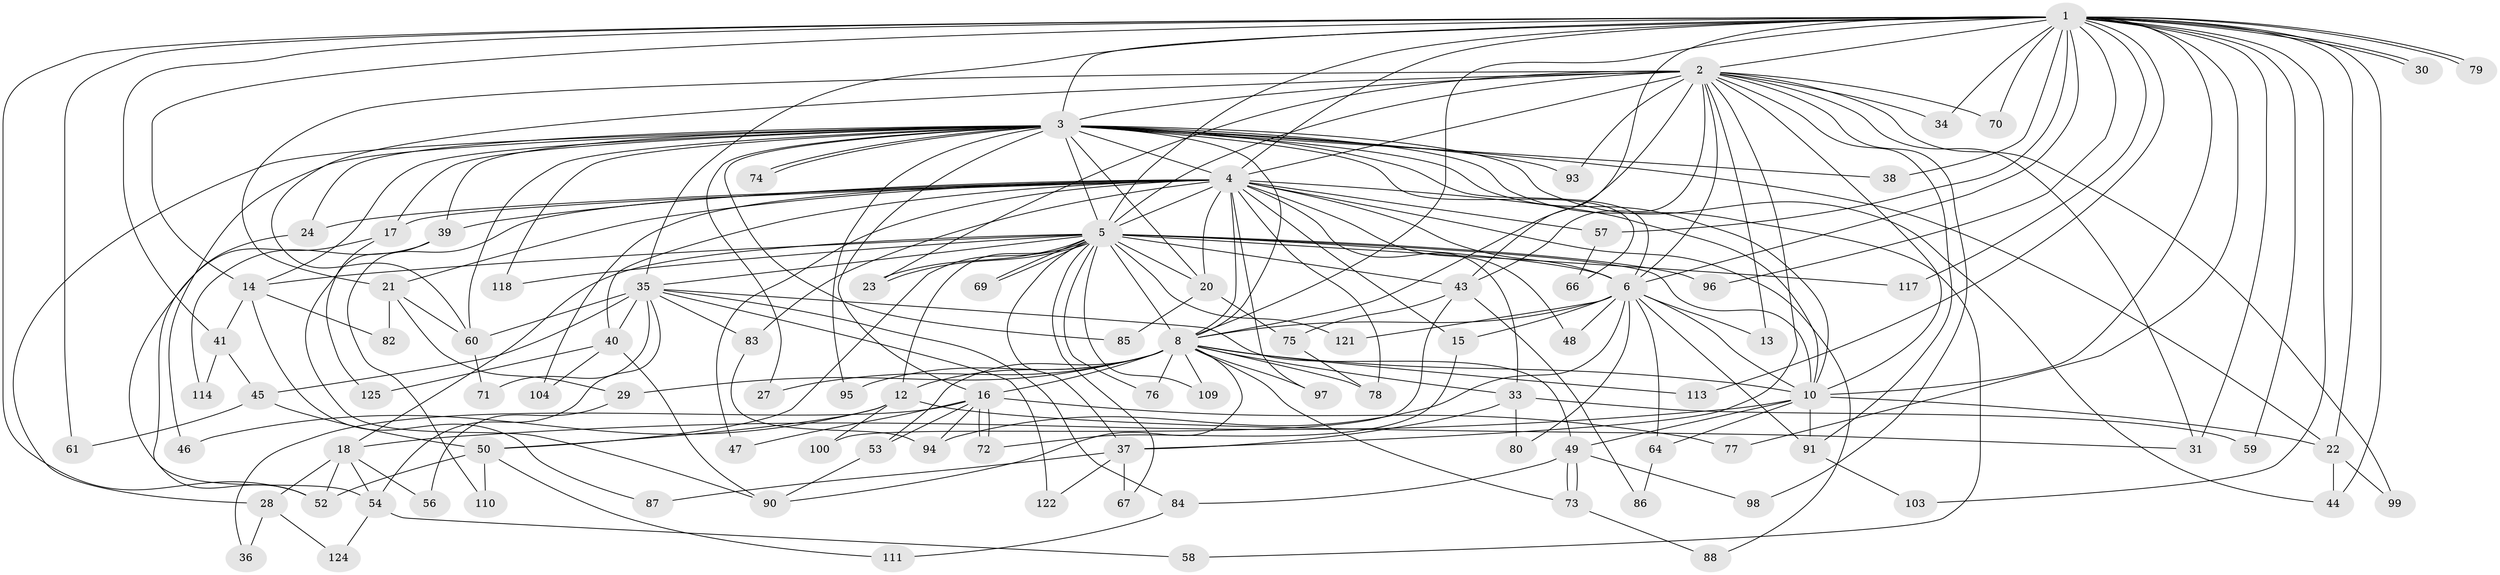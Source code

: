 // Generated by graph-tools (version 1.1) at 2025/23/03/03/25 07:23:38]
// undirected, 96 vertices, 225 edges
graph export_dot {
graph [start="1"]
  node [color=gray90,style=filled];
  1 [super="+25"];
  2 [super="+42"];
  3 [super="+9"];
  4 [super="+51"];
  5 [super="+63"];
  6 [super="+7"];
  8 [super="+11"];
  10 [super="+89"];
  12;
  13;
  14 [super="+116"];
  15;
  16 [super="+19"];
  17 [super="+101"];
  18 [super="+26"];
  20 [super="+68"];
  21;
  22 [super="+62"];
  23;
  24;
  27;
  28;
  29;
  30;
  31 [super="+32"];
  33;
  34;
  35 [super="+92"];
  36;
  37 [super="+55"];
  38;
  39;
  40 [super="+106"];
  41;
  43 [super="+120"];
  44;
  45;
  46;
  47;
  48;
  49;
  50 [super="+108"];
  52 [super="+115"];
  53;
  54 [super="+105"];
  56;
  57;
  58;
  59;
  60 [super="+65"];
  61;
  64;
  66;
  67;
  69;
  70;
  71;
  72 [super="+112"];
  73 [super="+81"];
  74;
  75;
  76;
  77;
  78 [super="+119"];
  79;
  80;
  82;
  83 [super="+123"];
  84;
  85;
  86;
  87;
  88;
  90 [super="+102"];
  91 [super="+107"];
  93;
  94;
  95;
  96;
  97;
  98;
  99;
  100;
  103;
  104;
  109;
  110;
  111;
  113;
  114;
  117;
  118;
  121;
  122;
  124;
  125;
  1 -- 2;
  1 -- 3 [weight=2];
  1 -- 4;
  1 -- 5 [weight=2];
  1 -- 6 [weight=2];
  1 -- 8;
  1 -- 10;
  1 -- 14;
  1 -- 22;
  1 -- 30;
  1 -- 30;
  1 -- 31;
  1 -- 34;
  1 -- 35;
  1 -- 38;
  1 -- 41;
  1 -- 59;
  1 -- 61;
  1 -- 70;
  1 -- 77;
  1 -- 79;
  1 -- 79;
  1 -- 96;
  1 -- 113;
  1 -- 117;
  1 -- 52;
  1 -- 103;
  1 -- 57;
  1 -- 44;
  1 -- 43;
  2 -- 3 [weight=2];
  2 -- 4 [weight=2];
  2 -- 5;
  2 -- 6 [weight=2];
  2 -- 8;
  2 -- 10;
  2 -- 13;
  2 -- 21;
  2 -- 34;
  2 -- 37;
  2 -- 43;
  2 -- 60;
  2 -- 70;
  2 -- 93;
  2 -- 98;
  2 -- 99;
  2 -- 23;
  2 -- 91;
  2 -- 31;
  3 -- 4 [weight=2];
  3 -- 5 [weight=2];
  3 -- 6 [weight=4];
  3 -- 8 [weight=2];
  3 -- 10 [weight=2];
  3 -- 14;
  3 -- 16 [weight=2];
  3 -- 39;
  3 -- 44;
  3 -- 46;
  3 -- 58;
  3 -- 60;
  3 -- 66;
  3 -- 74;
  3 -- 74;
  3 -- 85;
  3 -- 118;
  3 -- 38;
  3 -- 17;
  3 -- 20;
  3 -- 22;
  3 -- 24;
  3 -- 27;
  3 -- 28;
  3 -- 93;
  3 -- 95;
  4 -- 5;
  4 -- 6 [weight=2];
  4 -- 8 [weight=2];
  4 -- 10;
  4 -- 15;
  4 -- 17;
  4 -- 20;
  4 -- 21;
  4 -- 24;
  4 -- 33;
  4 -- 39;
  4 -- 40;
  4 -- 47;
  4 -- 48;
  4 -- 57;
  4 -- 83;
  4 -- 88;
  4 -- 97;
  4 -- 104;
  4 -- 110;
  4 -- 78;
  5 -- 6 [weight=2];
  5 -- 8;
  5 -- 10;
  5 -- 12;
  5 -- 18 [weight=2];
  5 -- 23;
  5 -- 23;
  5 -- 35;
  5 -- 37;
  5 -- 43;
  5 -- 50;
  5 -- 67;
  5 -- 69;
  5 -- 69;
  5 -- 76;
  5 -- 96;
  5 -- 109;
  5 -- 117;
  5 -- 118;
  5 -- 121;
  5 -- 20;
  5 -- 14;
  6 -- 8 [weight=2];
  6 -- 10 [weight=2];
  6 -- 48;
  6 -- 64;
  6 -- 91;
  6 -- 121;
  6 -- 13;
  6 -- 15;
  6 -- 80;
  6 -- 94;
  8 -- 10;
  8 -- 12;
  8 -- 16;
  8 -- 27;
  8 -- 29;
  8 -- 33;
  8 -- 53;
  8 -- 76;
  8 -- 78;
  8 -- 90;
  8 -- 95;
  8 -- 97;
  8 -- 109;
  8 -- 113;
  8 -- 73;
  10 -- 18;
  10 -- 49;
  10 -- 64;
  10 -- 91;
  10 -- 22;
  12 -- 31;
  12 -- 46;
  12 -- 100;
  12 -- 50;
  14 -- 41;
  14 -- 82;
  14 -- 87;
  15 -- 72;
  16 -- 47;
  16 -- 53;
  16 -- 72;
  16 -- 72;
  16 -- 77;
  16 -- 94;
  16 -- 36;
  17 -- 125;
  17 -- 52;
  18 -- 28;
  18 -- 56;
  18 -- 52;
  18 -- 54;
  20 -- 75;
  20 -- 85;
  21 -- 29;
  21 -- 82;
  21 -- 60;
  22 -- 99;
  22 -- 44;
  24 -- 54;
  28 -- 36;
  28 -- 124;
  29 -- 56;
  33 -- 59;
  33 -- 80;
  33 -- 37;
  35 -- 40;
  35 -- 45;
  35 -- 49;
  35 -- 54;
  35 -- 71;
  35 -- 83;
  35 -- 84;
  35 -- 122;
  35 -- 60;
  37 -- 67;
  37 -- 87;
  37 -- 122;
  39 -- 90;
  39 -- 114;
  40 -- 104;
  40 -- 125;
  40 -- 90;
  41 -- 45;
  41 -- 114;
  43 -- 75;
  43 -- 86;
  43 -- 100;
  45 -- 50;
  45 -- 61;
  49 -- 73;
  49 -- 73;
  49 -- 84;
  49 -- 98;
  50 -- 110;
  50 -- 111;
  50 -- 52;
  53 -- 90;
  54 -- 58;
  54 -- 124;
  57 -- 66;
  60 -- 71;
  64 -- 86;
  73 -- 88;
  75 -- 78;
  83 -- 94;
  84 -- 111;
  91 -- 103;
}

